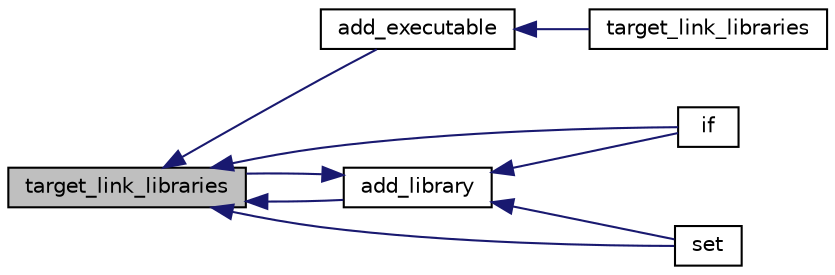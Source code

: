 digraph "target_link_libraries"
{
  edge [fontname="Helvetica",fontsize="10",labelfontname="Helvetica",labelfontsize="10"];
  node [fontname="Helvetica",fontsize="10",shape=record];
  rankdir="LR";
  Node1 [label="target_link_libraries",height=0.2,width=0.4,color="black", fillcolor="grey75", style="filled", fontcolor="black"];
  Node1 -> Node2 [dir="back",color="midnightblue",fontsize="10",style="solid",fontname="Helvetica"];
  Node2 [label="add_executable",height=0.2,width=0.4,color="black", fillcolor="white", style="filled",URL="$dc/d13/_acquisition_2_setup_2source_2_c_make_lists_8txt.html#a7d99048ac24b98b055dbabe3d5379aba"];
  Node2 -> Node3 [dir="back",color="midnightblue",fontsize="10",style="solid",fontname="Helvetica"];
  Node3 [label="target_link_libraries",height=0.2,width=0.4,color="black", fillcolor="white", style="filled",URL="$dc/de0/_acquisition_2_m_c_a_2source_2_c_make_lists_8txt.html#a8c66cc332aca3a499df18a878d81e2d0"];
  Node1 -> Node4 [dir="back",color="midnightblue",fontsize="10",style="solid",fontname="Helvetica"];
  Node4 [label="if",height=0.2,width=0.4,color="black", fillcolor="white", style="filled",URL="$dc/d06/_analysis_2_resources_2source_2_c_make_lists_8txt.html#a2b3c95c1721b55b0bc52245bd0882c65"];
  Node1 -> Node5 [dir="back",color="midnightblue",fontsize="10",style="solid",fontname="Helvetica"];
  Node5 [label="set",height=0.2,width=0.4,color="black", fillcolor="white", style="filled",URL="$d8/d72/_analysis_2_scan_libraries_2source_2_c_make_lists_8txt.html#a1ad63234ee85b49085028e272da37be1"];
  Node1 -> Node6 [dir="back",color="midnightblue",fontsize="10",style="solid",fontname="Helvetica"];
  Node6 [label="add_library",height=0.2,width=0.4,color="black", fillcolor="white", style="filled",URL="$d8/d36/_core_2source_2_c_make_lists_8txt.html#a04dade15318d8138411c7e87d9b781c6"];
  Node6 -> Node1 [dir="back",color="midnightblue",fontsize="10",style="solid",fontname="Helvetica"];
  Node6 -> Node4 [dir="back",color="midnightblue",fontsize="10",style="solid",fontname="Helvetica"];
  Node6 -> Node5 [dir="back",color="midnightblue",fontsize="10",style="solid",fontname="Helvetica"];
}
